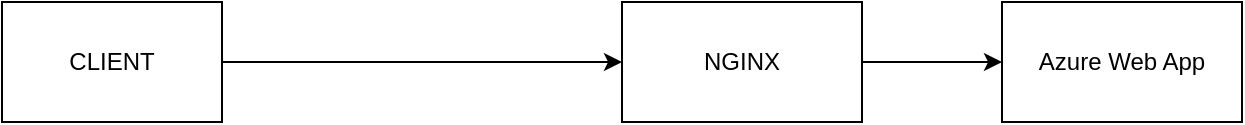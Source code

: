 <mxfile version="21.5.2" type="github">
  <diagram name="Page-1" id="cd_uUnOZiYdbFC_O-uwG">
    <mxGraphModel dx="1434" dy="827" grid="1" gridSize="10" guides="1" tooltips="1" connect="1" arrows="1" fold="1" page="1" pageScale="1" pageWidth="850" pageHeight="1100" math="0" shadow="0">
      <root>
        <mxCell id="0" />
        <mxCell id="1" parent="0" />
        <mxCell id="FCSSEt9efNpTOg4iYAR_-7" style="edgeStyle=none;rounded=0;orthogonalLoop=1;jettySize=auto;html=1;entryX=0;entryY=0.5;entryDx=0;entryDy=0;" edge="1" parent="1" source="FCSSEt9efNpTOg4iYAR_-1" target="FCSSEt9efNpTOg4iYAR_-2">
          <mxGeometry relative="1" as="geometry" />
        </mxCell>
        <mxCell id="FCSSEt9efNpTOg4iYAR_-1" value="CLIENT" style="rounded=0;whiteSpace=wrap;html=1;" vertex="1" parent="1">
          <mxGeometry x="40" y="310" width="110" height="60" as="geometry" />
        </mxCell>
        <mxCell id="FCSSEt9efNpTOg4iYAR_-8" style="edgeStyle=none;rounded=0;orthogonalLoop=1;jettySize=auto;html=1;entryX=0;entryY=0.5;entryDx=0;entryDy=0;" edge="1" parent="1" source="FCSSEt9efNpTOg4iYAR_-2" target="FCSSEt9efNpTOg4iYAR_-3">
          <mxGeometry relative="1" as="geometry" />
        </mxCell>
        <mxCell id="FCSSEt9efNpTOg4iYAR_-2" value="NGINX" style="rounded=0;whiteSpace=wrap;html=1;" vertex="1" parent="1">
          <mxGeometry x="350" y="310" width="120" height="60" as="geometry" />
        </mxCell>
        <mxCell id="FCSSEt9efNpTOg4iYAR_-3" value="Azure Web App" style="rounded=0;whiteSpace=wrap;html=1;" vertex="1" parent="1">
          <mxGeometry x="540" y="310" width="120" height="60" as="geometry" />
        </mxCell>
      </root>
    </mxGraphModel>
  </diagram>
</mxfile>

